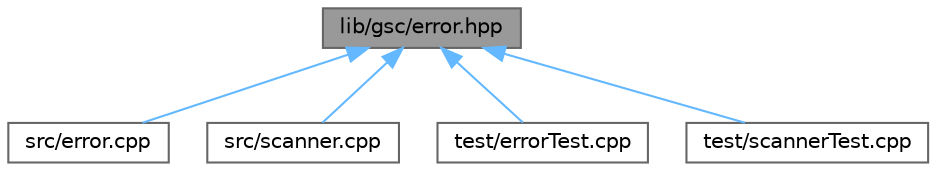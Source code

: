 digraph "lib/gsc/error.hpp"
{
 // LATEX_PDF_SIZE
  bgcolor="transparent";
  edge [fontname=Helvetica,fontsize=10,labelfontname=Helvetica,labelfontsize=10];
  node [fontname=Helvetica,fontsize=10,shape=box,height=0.2,width=0.4];
  Node1 [id="Node000001",label="lib/gsc/error.hpp",height=0.2,width=0.4,color="gray40", fillcolor="grey60", style="filled", fontcolor="black",tooltip=" "];
  Node1 -> Node2 [id="edge1_Node000001_Node000002",dir="back",color="steelblue1",style="solid",tooltip=" "];
  Node2 [id="Node000002",label="src/error.cpp",height=0.2,width=0.4,color="grey40", fillcolor="white", style="filled",URL="$error_8cpp.html",tooltip=" "];
  Node1 -> Node3 [id="edge2_Node000001_Node000003",dir="back",color="steelblue1",style="solid",tooltip=" "];
  Node3 [id="Node000003",label="src/scanner.cpp",height=0.2,width=0.4,color="grey40", fillcolor="white", style="filled",URL="$scanner_8cpp.html",tooltip=" "];
  Node1 -> Node4 [id="edge3_Node000001_Node000004",dir="back",color="steelblue1",style="solid",tooltip=" "];
  Node4 [id="Node000004",label="test/errorTest.cpp",height=0.2,width=0.4,color="grey40", fillcolor="white", style="filled",URL="$errorTest_8cpp.html",tooltip=" "];
  Node1 -> Node5 [id="edge4_Node000001_Node000005",dir="back",color="steelblue1",style="solid",tooltip=" "];
  Node5 [id="Node000005",label="test/scannerTest.cpp",height=0.2,width=0.4,color="grey40", fillcolor="white", style="filled",URL="$scannerTest_8cpp.html",tooltip=" "];
}
